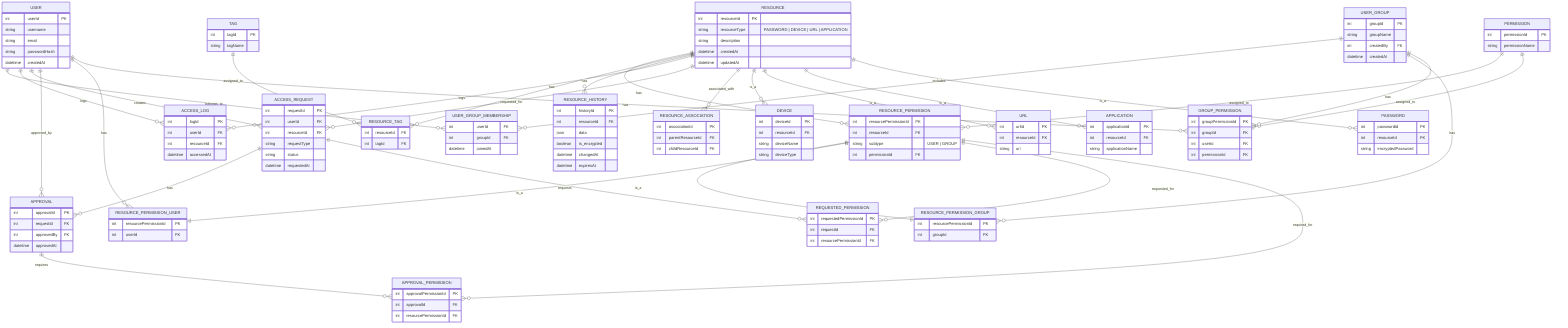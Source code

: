 erDiagram
    USER ||--o{ USER_GROUP_MEMBERSHIP : belongs_to
    USER_GROUP ||--o{ USER_GROUP_MEMBERSHIP : includes

    PERMISSION ||--o{ RESOURCE_PERMISSION : assigned_to
    RESOURCE ||--o{ RESOURCE_PERMISSION : has
    USER ||--o{ ACCESS_LOG : logs
    USER ||--o{ ACCESS_REQUEST : creates
    RESOURCE ||--o{ RESOURCE_TAG : has
    TAG ||--o{ RESOURCE_TAG : assigned_to
    RESOURCE ||--o{ RESOURCE_HISTORY : has
    RESOURCE ||--o{ ACCESS_LOG : logs
    RESOURCE ||--o{ ACCESS_REQUEST : requested_for
    RESOURCE ||--o{ RESOURCE_ASSOCIATION : associated_with
    ACCESS_REQUEST ||--o{ APPROVAL : has
    USER ||--o{ APPROVAL : approved_by

    RESOURCE ||--o{ DEVICE : is_a
    RESOURCE ||--o{ URL : is_a
    RESOURCE ||--o{ APPLICATION : is_a
    RESOURCE ||--o{ PASSWORD : is_a

    RESOURCE_PERMISSION ||--|| RESOURCE_PERMISSION_GROUP : is_a
    RESOURCE_PERMISSION ||--|| RESOURCE_PERMISSION_USER : is_a
    USER ||--o{ RESOURCE_PERMISSION_USER : has
    USER_GROUP ||--o{ RESOURCE_PERMISSION_GROUP : has

    ACCESS_REQUEST ||--o{ REQUESTED_PERMISSION : requests
    RESOURCE_PERMISSION ||--o{ REQUESTED_PERMISSION : requested_for
    APPROVAL ||--o{ APPROVAL_PERMISSION : requires
    RESOURCE_PERMISSION ||--o{ APPROVAL_PERMISSION : required_for

    PERMISSION ||--o{ GROUP_PERMISSION : assigned_to
    USER_GROUP ||--o{ GROUP_PERMISSION : has
    USER ||--o{ GROUP_PERMISSION : has

    USER {
        int userId PK
        string username
        string email
        string passwordHash
        datetime createdAt
    }

    USER_GROUP {
        int groupId PK
        string groupName
        int createdBy FK
        datetime createdAt
    }

    USER_GROUP_MEMBERSHIP {
        int userId FK
        int groupId FK
        datetime joinedAt
    }

    PERMISSION {
        int permissionId PK
        string permissionName
    }

    GROUP_PERMISSION {
        int groupPermissionId PK
        int groupId FK
        int userId FK
        int permissionId FK
    }

    RESOURCE_PERMISSION {
        int resourcePermissionId PK
        int resourceId FK
        string subtype "USER | GROUP"
        int permissionId FK
    }

    RESOURCE_PERMISSION_USER {
        int resourcePermissionId PK
        int userId FK
    }

    RESOURCE_PERMISSION_GROUP {
        int resourcePermissionId PK
        int groupId FK
    }

    RESOURCE {
        int resourceId PK
        string resourceType "PASSWORD | DEVICE | URL | APPLICATION"
        string description
        datetime createdAt
        datetime updatedAt
    }

    TAG {
        int tagId PK
        string tagName
    }

    RESOURCE_TAG {
        int resourceId FK
        int tagId FK
    }

    RESOURCE_HISTORY {
        int historyId PK
        int resourceId FK
        json data
        boolean is_encrypted
        datetime changedAt
        datetime expiresAt
    }

    ACCESS_LOG {
        int logId PK
        int userId FK
        int resourceId FK
        datetime accessedAt
    }

    ACCESS_REQUEST {
        int requestId PK
        int userId FK
        int resourceId FK
        string requestType
        string status
        datetime requestedAt
    }

    REQUESTED_PERMISSION {
        int requestedPermissionId PK
        int requestId FK
        int resourcePermissionId FK
    }

    APPROVAL {
        int approvalId PK
        int requestId FK
        int approvedBy FK
        datetime approvedAt
    }

    APPROVAL_PERMISSION {
        int approvalPermissionId PK
        int approvalId FK
        int resourcePermissionId FK
    }

    RESOURCE_ASSOCIATION {
        int associationId PK
        int parentResourceId FK
        int childResourceId FK
    }

    DEVICE {
        int deviceId PK
        int resourceId FK
        string deviceName
        string deviceType
    }

    URL {
        int urlId PK
        int resourceId FK
        string url
    }

    APPLICATION {
        int applicationId PK
        int resourceId FK
        string applicationName
    }

    PASSWORD {
        int passwordId PK
        int resourceId FK
        string encryptedPassword
    }